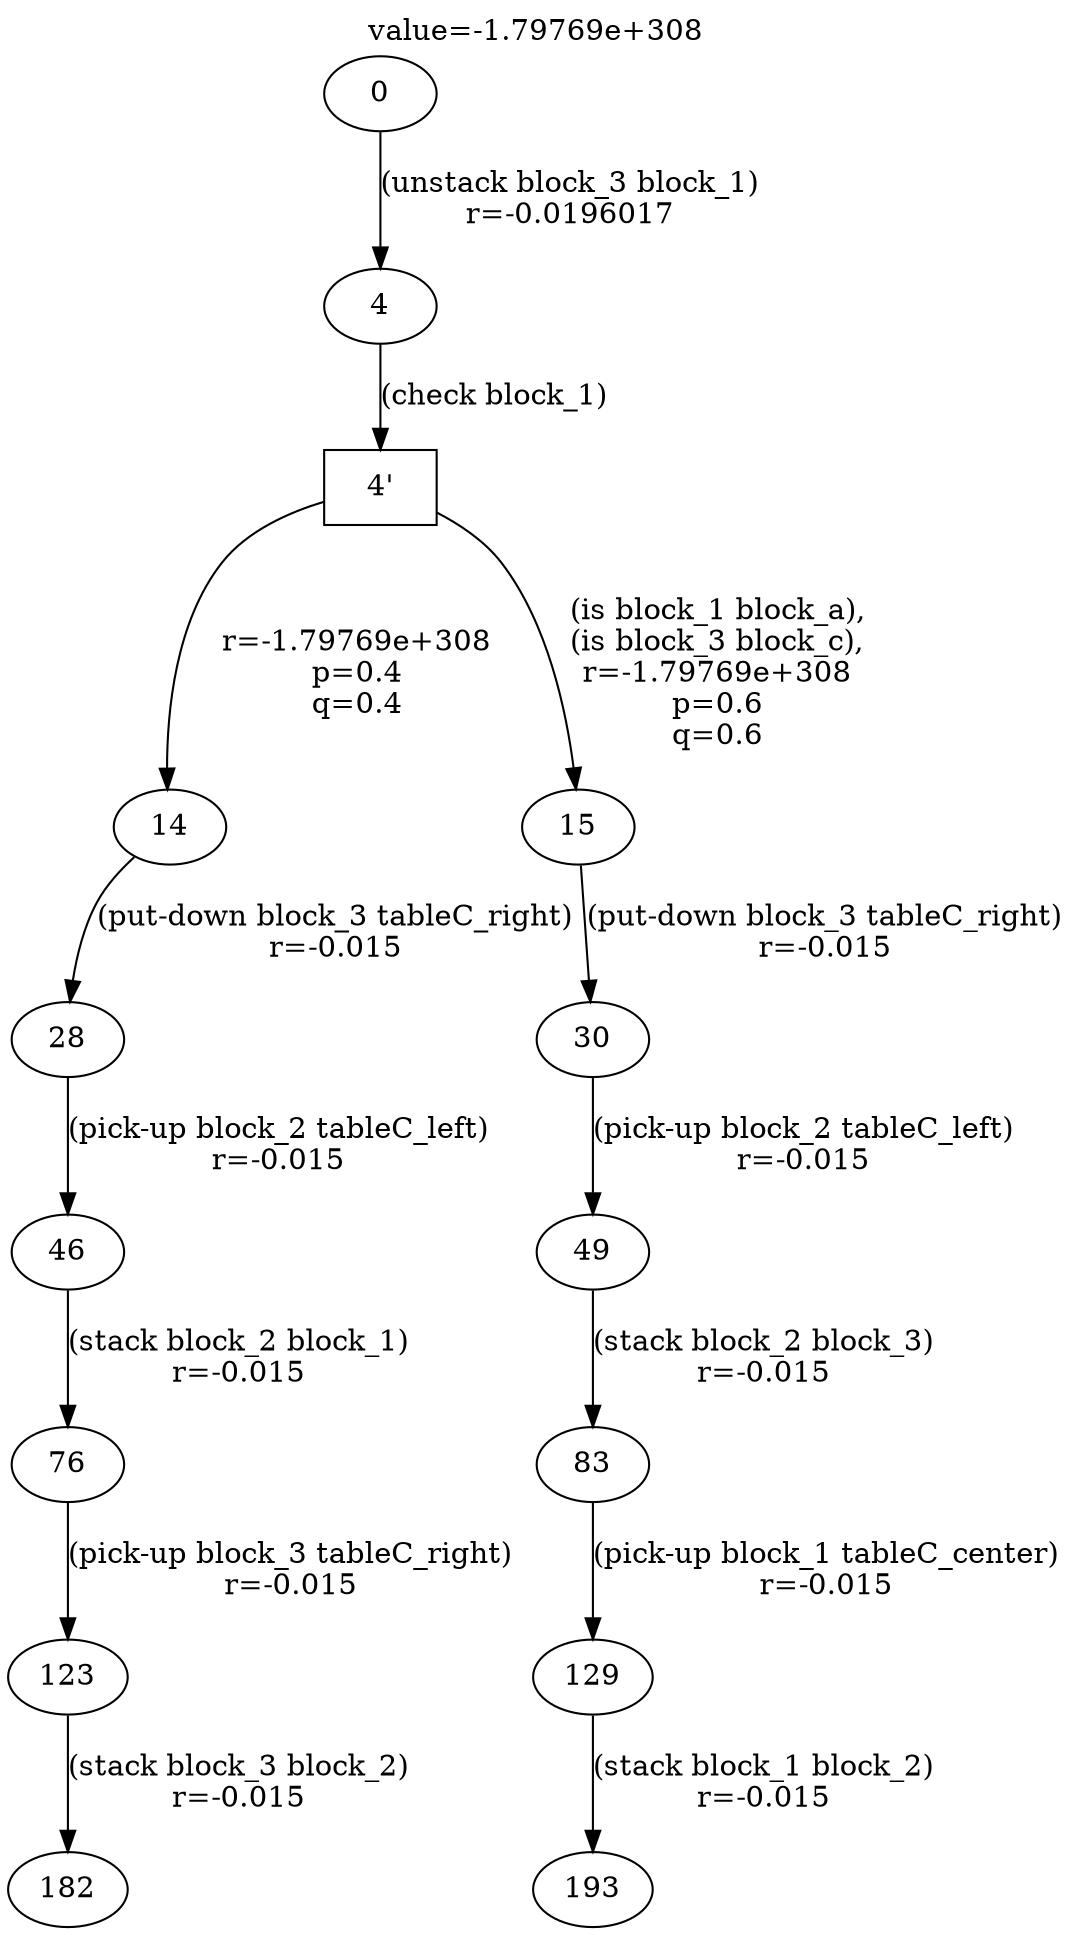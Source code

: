 digraph g{
label="value=-1.79769e+308"
labelloc=top
0->4 [ label="(unstack block_3 block_1)
r=-0.0196017" ];
"4'" [ shape=box ] ;
4->"4'" [ label="(check block_1)" ];
"4'"->14 [ label="
r=-1.79769e+308
p=0.4
q=0.4" ];
14->28 [ label="(put-down block_3 tableC_right)
r=-0.015" ];
28->46 [ label="(pick-up block_2 tableC_left)
r=-0.015" ];
46->76 [ label="(stack block_2 block_1)
r=-0.015" ];
76->123 [ label="(pick-up block_3 tableC_right)
r=-0.015" ];
123->182 [ label="(stack block_3 block_2)
r=-0.015" ];
"4'"->15 [ label="
(is block_1 block_a),
(is block_3 block_c),
r=-1.79769e+308
p=0.6
q=0.6" ];
15->30 [ label="(put-down block_3 tableC_right)
r=-0.015" ];
30->49 [ label="(pick-up block_2 tableC_left)
r=-0.015" ];
49->83 [ label="(stack block_2 block_3)
r=-0.015" ];
83->129 [ label="(pick-up block_1 tableC_center)
r=-0.015" ];
129->193 [ label="(stack block_1 block_2)
r=-0.015" ];
}

